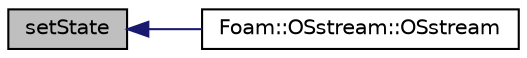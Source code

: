 digraph "setState"
{
  bgcolor="transparent";
  edge [fontname="Helvetica",fontsize="10",labelfontname="Helvetica",labelfontsize="10"];
  node [fontname="Helvetica",fontsize="10",shape=record];
  rankdir="LR";
  Node1 [label="setState",height=0.2,width=0.4,color="black", fillcolor="grey75", style="filled" fontcolor="black"];
  Node1 -> Node2 [dir="back",color="midnightblue",fontsize="10",style="solid",fontname="Helvetica"];
  Node2 [label="Foam::OSstream::OSstream",height=0.2,width=0.4,color="black",URL="$classFoam_1_1OSstream.html#a04b2378a124c9104797120afae3261c8",tooltip="Construct as wrapper around std::ostream and set stream status. "];
}
